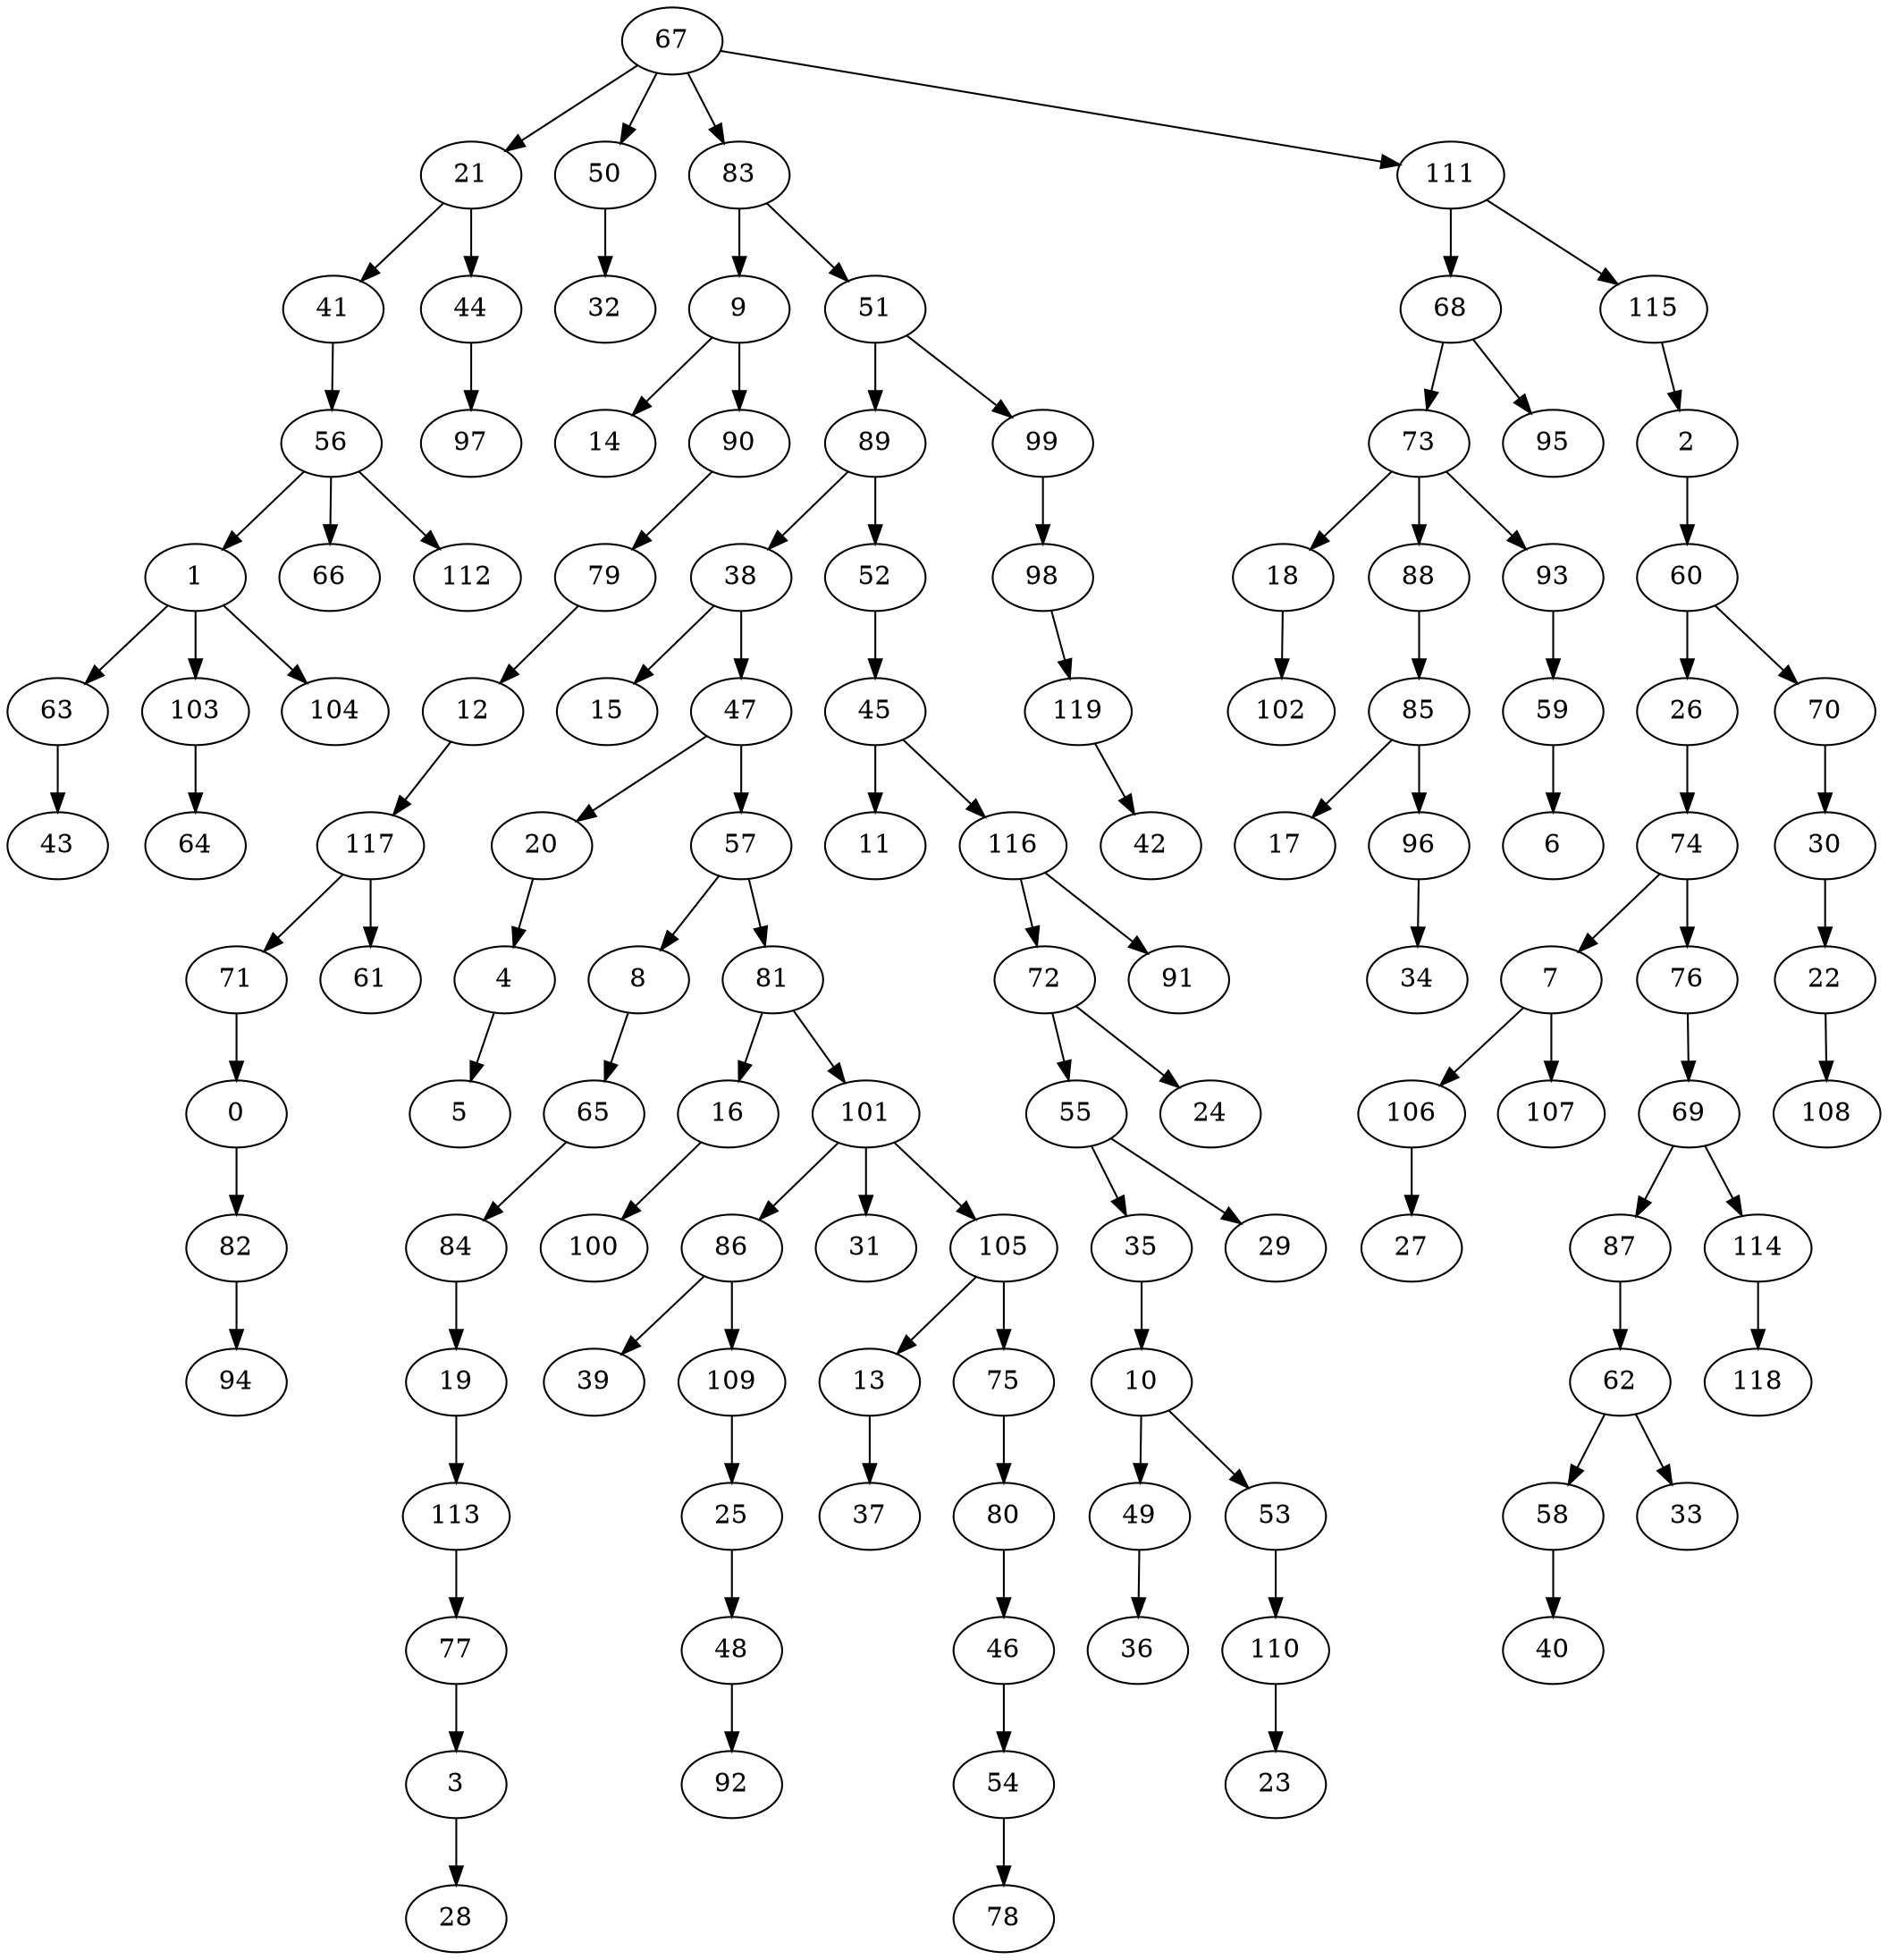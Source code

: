 strict digraph "" {
	0 -> 82;
	1 -> 63;
	1 -> 103;
	1 -> 104;
	2 -> 60;
	3 -> 28;
	4 -> 5;
	7 -> 106;
	7 -> 107;
	8 -> 65;
	9 -> 14;
	9 -> 90;
	10 -> 49;
	10 -> 53;
	12 -> 117;
	13 -> 37;
	16 -> 100;
	18 -> 102;
	19 -> 113;
	20 -> 4;
	21 -> 41;
	21 -> 44;
	22 -> 108;
	25 -> 48;
	26 -> 74;
	30 -> 22;
	35 -> 10;
	38 -> 15;
	38 -> 47;
	41 -> 56;
	44 -> 97;
	45 -> 11;
	45 -> 116;
	46 -> 54;
	47 -> 20;
	47 -> 57;
	48 -> 92;
	49 -> 36;
	50 -> 32;
	51 -> 89;
	51 -> 99;
	52 -> 45;
	53 -> 110;
	54 -> 78;
	55 -> 29;
	55 -> 35;
	56 -> 1;
	56 -> 66;
	56 -> 112;
	57 -> 8;
	57 -> 81;
	58 -> 40;
	59 -> 6;
	60 -> 26;
	60 -> 70;
	62 -> 33;
	62 -> 58;
	63 -> 43;
	65 -> 84;
	67 -> 21;
	67 -> 50;
	67 -> 83;
	67 -> 111;
	68 -> 73;
	68 -> 95;
	69 -> 87;
	69 -> 114;
	70 -> 30;
	71 -> 0;
	72 -> 24;
	72 -> 55;
	73 -> 18;
	73 -> 88;
	73 -> 93;
	74 -> 7;
	74 -> 76;
	75 -> 80;
	76 -> 69;
	77 -> 3;
	79 -> 12;
	80 -> 46;
	81 -> 16;
	81 -> 101;
	82 -> 94;
	83 -> 9;
	83 -> 51;
	84 -> 19;
	85 -> 17;
	85 -> 96;
	86 -> 39;
	86 -> 109;
	87 -> 62;
	88 -> 85;
	89 -> 38;
	89 -> 52;
	90 -> 79;
	93 -> 59;
	96 -> 34;
	98 -> 119;
	99 -> 98;
	101 -> 31;
	101 -> 86;
	101 -> 105;
	103 -> 64;
	105 -> 13;
	105 -> 75;
	106 -> 27;
	109 -> 25;
	110 -> 23;
	111 -> 68;
	111 -> 115;
	113 -> 77;
	114 -> 118;
	115 -> 2;
	116 -> 72;
	116 -> 91;
	117 -> 61;
	117 -> 71;
	119 -> 42;
}
